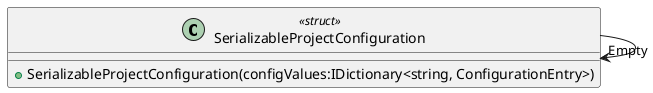 @startuml
class SerializableProjectConfiguration <<struct>> {
    + SerializableProjectConfiguration(configValues:IDictionary<string, ConfigurationEntry>)
}
SerializableProjectConfiguration --> "Empty" SerializableProjectConfiguration
@enduml
